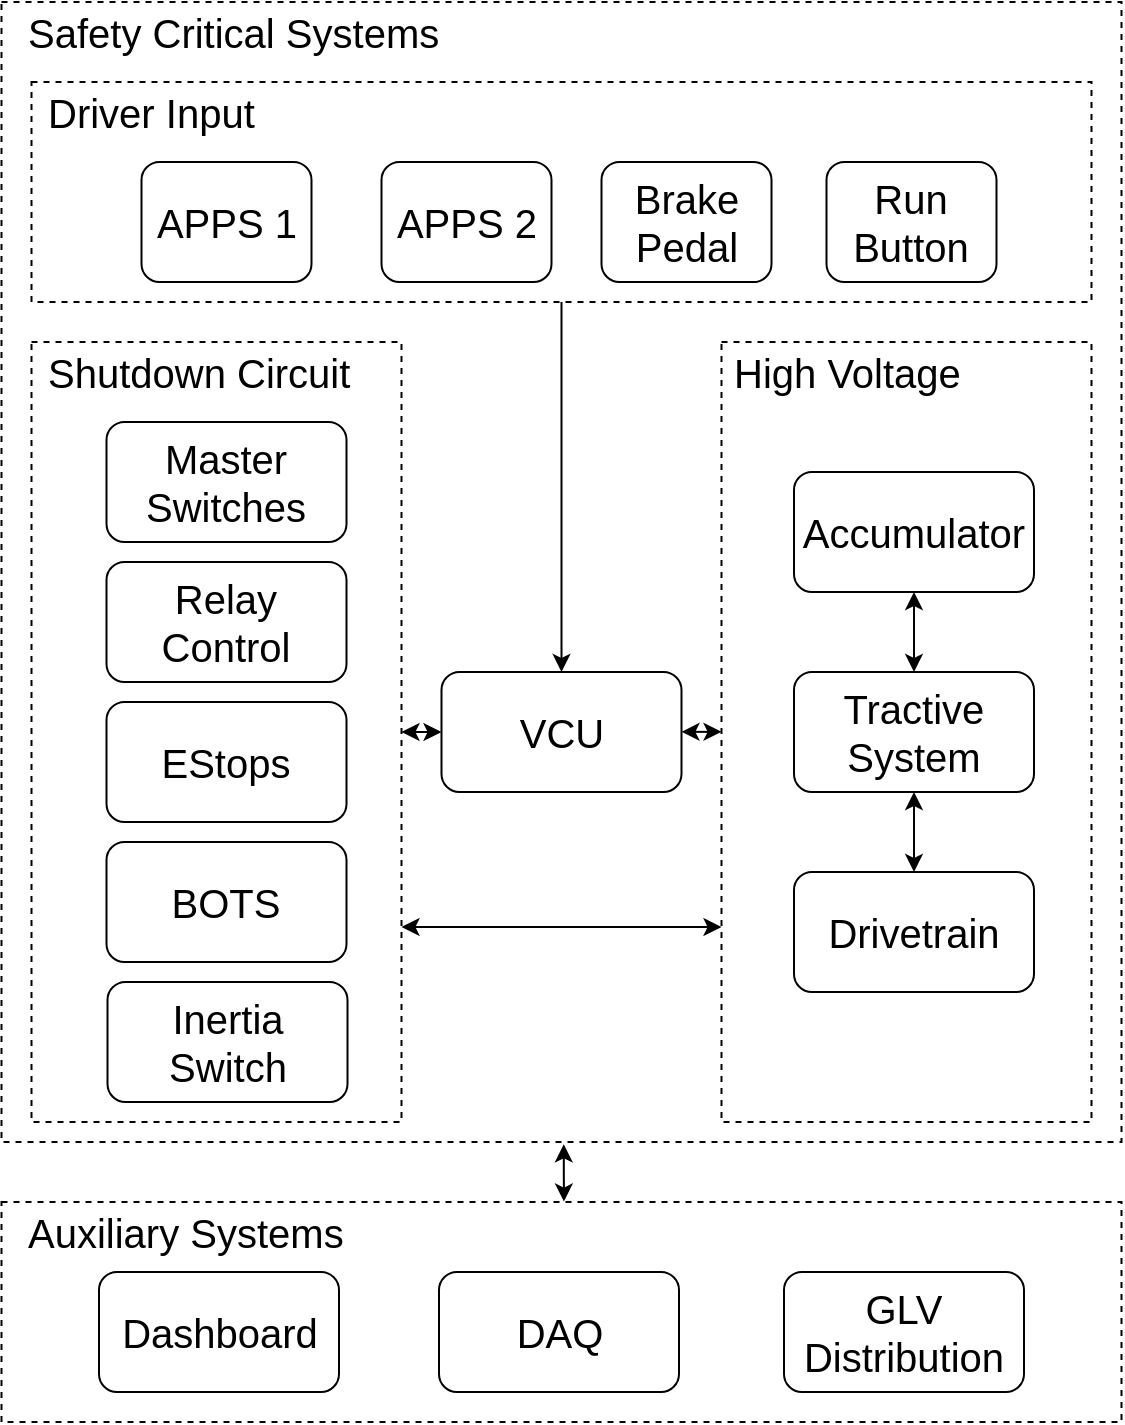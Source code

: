 <mxfile version="20.6.0" type="github">
  <diagram id="9Iz2JitJ7VRoUgazTb_r" name="Page-1">
    <mxGraphModel dx="1778" dy="940" grid="1" gridSize="10" guides="1" tooltips="1" connect="1" arrows="1" fold="1" page="1" pageScale="1" pageWidth="850" pageHeight="1100" math="0" shadow="0">
      <root>
        <mxCell id="0" />
        <mxCell id="1" parent="0" />
        <mxCell id="ONevh3QhUTRrqRP_tkAR-36" value="" style="verticalLabelPosition=bottom;verticalAlign=top;html=1;shape=mxgraph.basic.rect;fillColor2=none;strokeWidth=1;size=20;indent=5;dashed=1;" vertex="1" parent="1">
          <mxGeometry x="38.75" y="680" width="560" height="110" as="geometry" />
        </mxCell>
        <mxCell id="ONevh3QhUTRrqRP_tkAR-1" value="" style="verticalLabelPosition=bottom;verticalAlign=top;html=1;shape=mxgraph.basic.rect;fillColor2=none;strokeWidth=1;size=20;indent=5;dashed=1;" vertex="1" parent="1">
          <mxGeometry x="38.75" y="80" width="560" height="570" as="geometry" />
        </mxCell>
        <mxCell id="ONevh3QhUTRrqRP_tkAR-43" value="" style="rounded=0;whiteSpace=wrap;html=1;fontSize=20;dashed=1;" vertex="1" parent="1">
          <mxGeometry x="398.75" y="250" width="185" height="390" as="geometry" />
        </mxCell>
        <mxCell id="ONevh3QhUTRrqRP_tkAR-2" value="&lt;div&gt;Safety Critical Systems&lt;/div&gt;" style="text;html=1;strokeColor=none;fillColor=none;align=left;verticalAlign=middle;whiteSpace=wrap;rounded=0;fontSize=20;" vertex="1" parent="1">
          <mxGeometry x="50" y="80" width="340" height="30" as="geometry" />
        </mxCell>
        <mxCell id="ONevh3QhUTRrqRP_tkAR-3" value="Drivetrain" style="rounded=1;whiteSpace=wrap;html=1;fontSize=20;" vertex="1" parent="1">
          <mxGeometry x="435" y="515" width="120" height="60" as="geometry" />
        </mxCell>
        <mxCell id="ONevh3QhUTRrqRP_tkAR-4" value="&lt;div&gt;VCU&lt;/div&gt;" style="rounded=1;whiteSpace=wrap;html=1;fontSize=20;" vertex="1" parent="1">
          <mxGeometry x="258.75" y="415" width="120" height="60" as="geometry" />
        </mxCell>
        <mxCell id="ONevh3QhUTRrqRP_tkAR-5" value="" style="rounded=0;whiteSpace=wrap;html=1;fontSize=20;dashed=1;" vertex="1" parent="1">
          <mxGeometry x="53.75" y="120" width="530" height="110" as="geometry" />
        </mxCell>
        <mxCell id="ONevh3QhUTRrqRP_tkAR-6" value="&lt;div&gt;Driver Input&lt;br&gt;&lt;/div&gt;" style="text;html=1;strokeColor=none;fillColor=none;align=left;verticalAlign=middle;whiteSpace=wrap;rounded=0;dashed=1;fontSize=20;" vertex="1" parent="1">
          <mxGeometry x="60" y="120" width="120" height="30" as="geometry" />
        </mxCell>
        <mxCell id="ONevh3QhUTRrqRP_tkAR-7" value="&lt;div&gt;APPS 1&lt;/div&gt;" style="rounded=1;whiteSpace=wrap;html=1;fontSize=20;" vertex="1" parent="1">
          <mxGeometry x="108.75" y="160" width="85" height="60" as="geometry" />
        </mxCell>
        <mxCell id="ONevh3QhUTRrqRP_tkAR-8" value="&lt;div&gt;APPS 2&lt;/div&gt;" style="rounded=1;whiteSpace=wrap;html=1;fontSize=20;" vertex="1" parent="1">
          <mxGeometry x="228.75" y="160" width="85" height="60" as="geometry" />
        </mxCell>
        <mxCell id="ONevh3QhUTRrqRP_tkAR-9" value="Brake Pedal" style="rounded=1;whiteSpace=wrap;html=1;fontSize=20;" vertex="1" parent="1">
          <mxGeometry x="338.75" y="160" width="85" height="60" as="geometry" />
        </mxCell>
        <mxCell id="ONevh3QhUTRrqRP_tkAR-10" value="" style="rounded=0;whiteSpace=wrap;html=1;fontSize=20;dashed=1;" vertex="1" parent="1">
          <mxGeometry x="53.75" y="250" width="185" height="390" as="geometry" />
        </mxCell>
        <mxCell id="ONevh3QhUTRrqRP_tkAR-11" value="&lt;div&gt;Accumulator&lt;/div&gt;" style="rounded=1;whiteSpace=wrap;html=1;fontSize=20;" vertex="1" parent="1">
          <mxGeometry x="435" y="315" width="120" height="60" as="geometry" />
        </mxCell>
        <mxCell id="ONevh3QhUTRrqRP_tkAR-13" value="" style="endArrow=classic;html=1;rounded=0;fontSize=20;exitX=0.5;exitY=1;exitDx=0;exitDy=0;entryX=0.5;entryY=0;entryDx=0;entryDy=0;" edge="1" parent="1" source="ONevh3QhUTRrqRP_tkAR-5" target="ONevh3QhUTRrqRP_tkAR-4">
          <mxGeometry width="50" height="50" relative="1" as="geometry">
            <mxPoint x="270" y="460" as="sourcePoint" />
            <mxPoint x="320" y="410" as="targetPoint" />
          </mxGeometry>
        </mxCell>
        <mxCell id="ONevh3QhUTRrqRP_tkAR-15" value="Shutdown Circuit" style="text;html=1;strokeColor=none;fillColor=none;align=left;verticalAlign=middle;whiteSpace=wrap;rounded=0;fontSize=20;" vertex="1" parent="1">
          <mxGeometry x="60" y="250" width="185" height="30" as="geometry" />
        </mxCell>
        <mxCell id="ONevh3QhUTRrqRP_tkAR-19" value="BOTS" style="rounded=1;whiteSpace=wrap;html=1;fontSize=20;" vertex="1" parent="1">
          <mxGeometry x="91.25" y="500" width="120" height="60" as="geometry" />
        </mxCell>
        <mxCell id="ONevh3QhUTRrqRP_tkAR-20" value="" style="endArrow=classic;startArrow=classic;html=1;rounded=0;fontSize=20;entryX=0;entryY=0.5;entryDx=0;entryDy=0;exitX=1;exitY=0.5;exitDx=0;exitDy=0;" edge="1" parent="1" source="ONevh3QhUTRrqRP_tkAR-10" target="ONevh3QhUTRrqRP_tkAR-4">
          <mxGeometry width="50" height="50" relative="1" as="geometry">
            <mxPoint x="240" y="470" as="sourcePoint" />
            <mxPoint x="290" y="420" as="targetPoint" />
          </mxGeometry>
        </mxCell>
        <mxCell id="ONevh3QhUTRrqRP_tkAR-22" value="&lt;div&gt;EStops&lt;/div&gt;" style="rounded=1;whiteSpace=wrap;html=1;fontSize=20;" vertex="1" parent="1">
          <mxGeometry x="91.25" y="430" width="120" height="60" as="geometry" />
        </mxCell>
        <mxCell id="ONevh3QhUTRrqRP_tkAR-23" value="&lt;div&gt;Master&lt;/div&gt;&lt;div&gt;Switches&lt;/div&gt;" style="rounded=1;whiteSpace=wrap;html=1;fontSize=20;" vertex="1" parent="1">
          <mxGeometry x="91.25" y="290" width="120" height="60" as="geometry" />
        </mxCell>
        <mxCell id="ONevh3QhUTRrqRP_tkAR-24" value="Tractive System" style="rounded=1;whiteSpace=wrap;html=1;fontSize=20;" vertex="1" parent="1">
          <mxGeometry x="435" y="415" width="120" height="60" as="geometry" />
        </mxCell>
        <mxCell id="ONevh3QhUTRrqRP_tkAR-25" value="" style="endArrow=classic;startArrow=classic;html=1;rounded=0;fontSize=20;entryX=0.5;entryY=1;entryDx=0;entryDy=0;exitX=0.5;exitY=0;exitDx=0;exitDy=0;" edge="1" parent="1" source="ONevh3QhUTRrqRP_tkAR-24" target="ONevh3QhUTRrqRP_tkAR-11">
          <mxGeometry width="50" height="50" relative="1" as="geometry">
            <mxPoint x="310" y="420" as="sourcePoint" />
            <mxPoint x="360" y="370" as="targetPoint" />
          </mxGeometry>
        </mxCell>
        <mxCell id="ONevh3QhUTRrqRP_tkAR-26" value="" style="endArrow=classic;startArrow=classic;html=1;rounded=0;fontSize=20;entryX=0.5;entryY=1;entryDx=0;entryDy=0;exitX=0.5;exitY=0;exitDx=0;exitDy=0;" edge="1" parent="1" source="ONevh3QhUTRrqRP_tkAR-3" target="ONevh3QhUTRrqRP_tkAR-24">
          <mxGeometry width="50" height="50" relative="1" as="geometry">
            <mxPoint x="505" y="440" as="sourcePoint" />
            <mxPoint x="505" y="400" as="targetPoint" />
          </mxGeometry>
        </mxCell>
        <mxCell id="ONevh3QhUTRrqRP_tkAR-27" value="Dashboard" style="rounded=1;whiteSpace=wrap;html=1;fontSize=20;" vertex="1" parent="1">
          <mxGeometry x="87.5" y="715" width="120" height="60" as="geometry" />
        </mxCell>
        <mxCell id="ONevh3QhUTRrqRP_tkAR-28" value="&lt;div&gt;DAQ&lt;/div&gt;" style="rounded=1;whiteSpace=wrap;html=1;fontSize=20;" vertex="1" parent="1">
          <mxGeometry x="257.5" y="715" width="120" height="60" as="geometry" />
        </mxCell>
        <mxCell id="ONevh3QhUTRrqRP_tkAR-29" value="&lt;div&gt;Relay&lt;/div&gt;&lt;div&gt;Control&lt;br&gt;&lt;/div&gt;" style="rounded=1;whiteSpace=wrap;html=1;strokeColor=#000000;fontSize=20;" vertex="1" parent="1">
          <mxGeometry x="91.25" y="360" width="120" height="60" as="geometry" />
        </mxCell>
        <mxCell id="ONevh3QhUTRrqRP_tkAR-34" value="&lt;div&gt;Inertia&lt;/div&gt;&lt;div&gt;Switch&lt;br&gt;&lt;/div&gt;" style="rounded=1;whiteSpace=wrap;html=1;strokeColor=#000000;fontSize=20;" vertex="1" parent="1">
          <mxGeometry x="91.75" y="570" width="120" height="60" as="geometry" />
        </mxCell>
        <mxCell id="ONevh3QhUTRrqRP_tkAR-35" value="Run Button" style="rounded=1;whiteSpace=wrap;html=1;fontSize=20;" vertex="1" parent="1">
          <mxGeometry x="451.25" y="160" width="85" height="60" as="geometry" />
        </mxCell>
        <mxCell id="ONevh3QhUTRrqRP_tkAR-38" value="Auxiliary Systems" style="text;html=1;strokeColor=none;fillColor=none;align=left;verticalAlign=middle;whiteSpace=wrap;rounded=0;fontSize=20;" vertex="1" parent="1">
          <mxGeometry x="50" y="680" width="340" height="30" as="geometry" />
        </mxCell>
        <mxCell id="ONevh3QhUTRrqRP_tkAR-39" value="" style="endArrow=classic;startArrow=classic;html=1;fontSize=20;curved=1;exitX=0.794;exitY=-0.008;exitDx=0;exitDy=0;exitPerimeter=0;entryX=0.502;entryY=1.002;entryDx=0;entryDy=0;entryPerimeter=0;" edge="1" parent="1" source="ONevh3QhUTRrqRP_tkAR-38" target="ONevh3QhUTRrqRP_tkAR-1">
          <mxGeometry width="50" height="50" relative="1" as="geometry">
            <mxPoint x="330" y="510" as="sourcePoint" />
            <mxPoint x="380" y="460" as="targetPoint" />
          </mxGeometry>
        </mxCell>
        <mxCell id="ONevh3QhUTRrqRP_tkAR-40" value="GLV Distribution" style="rounded=1;whiteSpace=wrap;html=1;fontSize=20;" vertex="1" parent="1">
          <mxGeometry x="430" y="715" width="120" height="60" as="geometry" />
        </mxCell>
        <mxCell id="ONevh3QhUTRrqRP_tkAR-44" value="" style="endArrow=classic;startArrow=classic;html=1;rounded=0;fontSize=20;entryX=0;entryY=0.5;entryDx=0;entryDy=0;exitX=1;exitY=0.5;exitDx=0;exitDy=0;" edge="1" parent="1">
          <mxGeometry width="50" height="50" relative="1" as="geometry">
            <mxPoint x="378.75" y="444.93" as="sourcePoint" />
            <mxPoint x="398.75" y="444.93" as="targetPoint" />
          </mxGeometry>
        </mxCell>
        <mxCell id="ONevh3QhUTRrqRP_tkAR-45" value="High Voltage" style="text;html=1;strokeColor=none;fillColor=none;align=left;verticalAlign=middle;whiteSpace=wrap;rounded=0;fontSize=20;" vertex="1" parent="1">
          <mxGeometry x="402.5" y="250" width="185" height="30" as="geometry" />
        </mxCell>
        <mxCell id="ONevh3QhUTRrqRP_tkAR-46" value="" style="endArrow=classic;startArrow=classic;html=1;fontSize=20;curved=1;exitX=1;exitY=0.75;exitDx=0;exitDy=0;entryX=0;entryY=0.75;entryDx=0;entryDy=0;" edge="1" parent="1" source="ONevh3QhUTRrqRP_tkAR-10" target="ONevh3QhUTRrqRP_tkAR-43">
          <mxGeometry width="50" height="50" relative="1" as="geometry">
            <mxPoint x="290" y="590" as="sourcePoint" />
            <mxPoint x="340" y="540" as="targetPoint" />
          </mxGeometry>
        </mxCell>
      </root>
    </mxGraphModel>
  </diagram>
</mxfile>
